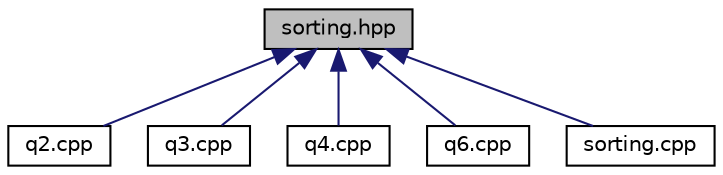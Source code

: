 digraph "sorting.hpp"
{
  edge [fontname="Helvetica",fontsize="10",labelfontname="Helvetica",labelfontsize="10"];
  node [fontname="Helvetica",fontsize="10",shape=record];
  Node1 [label="sorting.hpp",height=0.2,width=0.4,color="black", fillcolor="grey75", style="filled", fontcolor="black"];
  Node1 -> Node2 [dir="back",color="midnightblue",fontsize="10",style="solid",fontname="Helvetica"];
  Node2 [label="q2.cpp",height=0.2,width=0.4,color="black", fillcolor="white", style="filled",URL="$q2_8cpp.html"];
  Node1 -> Node3 [dir="back",color="midnightblue",fontsize="10",style="solid",fontname="Helvetica"];
  Node3 [label="q3.cpp",height=0.2,width=0.4,color="black", fillcolor="white", style="filled",URL="$q3_8cpp.html"];
  Node1 -> Node4 [dir="back",color="midnightblue",fontsize="10",style="solid",fontname="Helvetica"];
  Node4 [label="q4.cpp",height=0.2,width=0.4,color="black", fillcolor="white", style="filled",URL="$q4_8cpp.html"];
  Node1 -> Node5 [dir="back",color="midnightblue",fontsize="10",style="solid",fontname="Helvetica"];
  Node5 [label="q6.cpp",height=0.2,width=0.4,color="black", fillcolor="white", style="filled",URL="$q6_8cpp.html"];
  Node1 -> Node6 [dir="back",color="midnightblue",fontsize="10",style="solid",fontname="Helvetica"];
  Node6 [label="sorting.cpp",height=0.2,width=0.4,color="black", fillcolor="white", style="filled",URL="$sorting_8cpp.html"];
}
